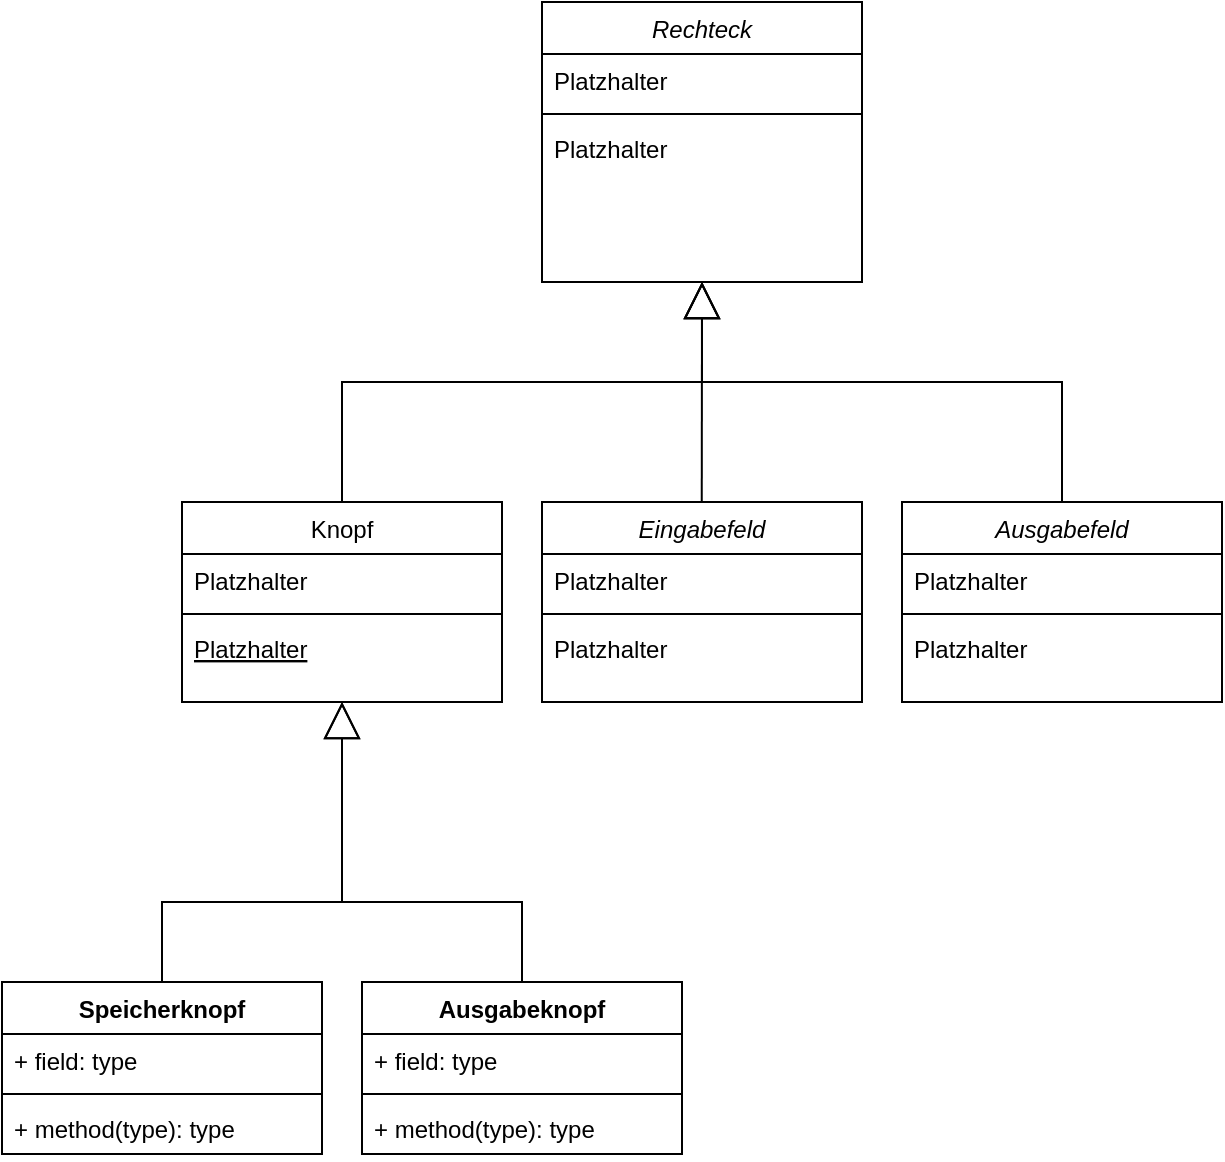 <mxfile version="23.0.2" type="device">
  <diagram id="C5RBs43oDa-KdzZeNtuy" name="Page-1">
    <mxGraphModel dx="853" dy="659" grid="1" gridSize="10" guides="1" tooltips="1" connect="1" arrows="1" fold="1" page="1" pageScale="1" pageWidth="827" pageHeight="1169" math="0" shadow="0">
      <root>
        <mxCell id="WIyWlLk6GJQsqaUBKTNV-0" />
        <mxCell id="WIyWlLk6GJQsqaUBKTNV-1" parent="WIyWlLk6GJQsqaUBKTNV-0" />
        <mxCell id="zkfFHV4jXpPFQw0GAbJ--0" value="Rechteck" style="swimlane;fontStyle=2;align=center;verticalAlign=top;childLayout=stackLayout;horizontal=1;startSize=26;horizontalStack=0;resizeParent=1;resizeLast=0;collapsible=1;marginBottom=0;rounded=0;shadow=0;strokeWidth=1;" parent="WIyWlLk6GJQsqaUBKTNV-1" vertex="1">
          <mxGeometry x="330" y="110" width="160" height="140" as="geometry">
            <mxRectangle x="230" y="140" width="160" height="26" as="alternateBounds" />
          </mxGeometry>
        </mxCell>
        <mxCell id="zkfFHV4jXpPFQw0GAbJ--1" value="Platzhalter" style="text;align=left;verticalAlign=top;spacingLeft=4;spacingRight=4;overflow=hidden;rotatable=0;points=[[0,0.5],[1,0.5]];portConstraint=eastwest;" parent="zkfFHV4jXpPFQw0GAbJ--0" vertex="1">
          <mxGeometry y="26" width="160" height="26" as="geometry" />
        </mxCell>
        <mxCell id="zkfFHV4jXpPFQw0GAbJ--4" value="" style="line;html=1;strokeWidth=1;align=left;verticalAlign=middle;spacingTop=-1;spacingLeft=3;spacingRight=3;rotatable=0;labelPosition=right;points=[];portConstraint=eastwest;" parent="zkfFHV4jXpPFQw0GAbJ--0" vertex="1">
          <mxGeometry y="52" width="160" height="8" as="geometry" />
        </mxCell>
        <mxCell id="zkfFHV4jXpPFQw0GAbJ--5" value="Platzhalter" style="text;align=left;verticalAlign=top;spacingLeft=4;spacingRight=4;overflow=hidden;rotatable=0;points=[[0,0.5],[1,0.5]];portConstraint=eastwest;" parent="zkfFHV4jXpPFQw0GAbJ--0" vertex="1">
          <mxGeometry y="60" width="160" height="26" as="geometry" />
        </mxCell>
        <mxCell id="zkfFHV4jXpPFQw0GAbJ--6" value="Knopf" style="swimlane;fontStyle=0;align=center;verticalAlign=top;childLayout=stackLayout;horizontal=1;startSize=26;horizontalStack=0;resizeParent=1;resizeLast=0;collapsible=1;marginBottom=0;rounded=0;shadow=0;strokeWidth=1;" parent="WIyWlLk6GJQsqaUBKTNV-1" vertex="1">
          <mxGeometry x="150" y="360" width="160" height="100" as="geometry">
            <mxRectangle x="130" y="380" width="160" height="26" as="alternateBounds" />
          </mxGeometry>
        </mxCell>
        <mxCell id="zkfFHV4jXpPFQw0GAbJ--7" value="Platzhalter" style="text;align=left;verticalAlign=top;spacingLeft=4;spacingRight=4;overflow=hidden;rotatable=0;points=[[0,0.5],[1,0.5]];portConstraint=eastwest;" parent="zkfFHV4jXpPFQw0GAbJ--6" vertex="1">
          <mxGeometry y="26" width="160" height="26" as="geometry" />
        </mxCell>
        <mxCell id="zkfFHV4jXpPFQw0GAbJ--9" value="" style="line;html=1;strokeWidth=1;align=left;verticalAlign=middle;spacingTop=-1;spacingLeft=3;spacingRight=3;rotatable=0;labelPosition=right;points=[];portConstraint=eastwest;" parent="zkfFHV4jXpPFQw0GAbJ--6" vertex="1">
          <mxGeometry y="52" width="160" height="8" as="geometry" />
        </mxCell>
        <mxCell id="zkfFHV4jXpPFQw0GAbJ--10" value="Platzhalter" style="text;align=left;verticalAlign=top;spacingLeft=4;spacingRight=4;overflow=hidden;rotatable=0;points=[[0,0.5],[1,0.5]];portConstraint=eastwest;fontStyle=4" parent="zkfFHV4jXpPFQw0GAbJ--6" vertex="1">
          <mxGeometry y="60" width="160" height="26" as="geometry" />
        </mxCell>
        <mxCell id="GLIvbTBm5AlRasLHkc7Y-0" value="&lt;div&gt;&lt;br&gt;&lt;/div&gt;" style="text;html=1;align=center;verticalAlign=middle;resizable=0;points=[];autosize=1;strokeColor=none;fillColor=none;" vertex="1" parent="WIyWlLk6GJQsqaUBKTNV-1">
          <mxGeometry x="400" y="408" width="20" height="30" as="geometry" />
        </mxCell>
        <mxCell id="GLIvbTBm5AlRasLHkc7Y-2" value="Eingabefeld" style="swimlane;fontStyle=2;align=center;verticalAlign=top;childLayout=stackLayout;horizontal=1;startSize=26;horizontalStack=0;resizeParent=1;resizeLast=0;collapsible=1;marginBottom=0;rounded=0;shadow=0;strokeWidth=1;" vertex="1" parent="WIyWlLk6GJQsqaUBKTNV-1">
          <mxGeometry x="330" y="360" width="160" height="100" as="geometry">
            <mxRectangle x="230" y="140" width="160" height="26" as="alternateBounds" />
          </mxGeometry>
        </mxCell>
        <mxCell id="GLIvbTBm5AlRasLHkc7Y-3" value="Platzhalter" style="text;align=left;verticalAlign=top;spacingLeft=4;spacingRight=4;overflow=hidden;rotatable=0;points=[[0,0.5],[1,0.5]];portConstraint=eastwest;" vertex="1" parent="GLIvbTBm5AlRasLHkc7Y-2">
          <mxGeometry y="26" width="160" height="26" as="geometry" />
        </mxCell>
        <mxCell id="GLIvbTBm5AlRasLHkc7Y-4" value="" style="line;html=1;strokeWidth=1;align=left;verticalAlign=middle;spacingTop=-1;spacingLeft=3;spacingRight=3;rotatable=0;labelPosition=right;points=[];portConstraint=eastwest;" vertex="1" parent="GLIvbTBm5AlRasLHkc7Y-2">
          <mxGeometry y="52" width="160" height="8" as="geometry" />
        </mxCell>
        <mxCell id="GLIvbTBm5AlRasLHkc7Y-5" value="Platzhalter" style="text;align=left;verticalAlign=top;spacingLeft=4;spacingRight=4;overflow=hidden;rotatable=0;points=[[0,0.5],[1,0.5]];portConstraint=eastwest;" vertex="1" parent="GLIvbTBm5AlRasLHkc7Y-2">
          <mxGeometry y="60" width="160" height="26" as="geometry" />
        </mxCell>
        <mxCell id="GLIvbTBm5AlRasLHkc7Y-6" value="Ausgabefeld" style="swimlane;fontStyle=2;align=center;verticalAlign=top;childLayout=stackLayout;horizontal=1;startSize=26;horizontalStack=0;resizeParent=1;resizeLast=0;collapsible=1;marginBottom=0;rounded=0;shadow=0;strokeWidth=1;" vertex="1" parent="WIyWlLk6GJQsqaUBKTNV-1">
          <mxGeometry x="510" y="360" width="160" height="100" as="geometry">
            <mxRectangle x="230" y="140" width="160" height="26" as="alternateBounds" />
          </mxGeometry>
        </mxCell>
        <mxCell id="GLIvbTBm5AlRasLHkc7Y-7" value="Platzhalter" style="text;align=left;verticalAlign=top;spacingLeft=4;spacingRight=4;overflow=hidden;rotatable=0;points=[[0,0.5],[1,0.5]];portConstraint=eastwest;" vertex="1" parent="GLIvbTBm5AlRasLHkc7Y-6">
          <mxGeometry y="26" width="160" height="26" as="geometry" />
        </mxCell>
        <mxCell id="GLIvbTBm5AlRasLHkc7Y-8" value="" style="line;html=1;strokeWidth=1;align=left;verticalAlign=middle;spacingTop=-1;spacingLeft=3;spacingRight=3;rotatable=0;labelPosition=right;points=[];portConstraint=eastwest;" vertex="1" parent="GLIvbTBm5AlRasLHkc7Y-6">
          <mxGeometry y="52" width="160" height="8" as="geometry" />
        </mxCell>
        <mxCell id="GLIvbTBm5AlRasLHkc7Y-9" value="Platzhalter" style="text;align=left;verticalAlign=top;spacingLeft=4;spacingRight=4;overflow=hidden;rotatable=0;points=[[0,0.5],[1,0.5]];portConstraint=eastwest;" vertex="1" parent="GLIvbTBm5AlRasLHkc7Y-6">
          <mxGeometry y="60" width="160" height="26" as="geometry" />
        </mxCell>
        <mxCell id="GLIvbTBm5AlRasLHkc7Y-24" value="" style="endArrow=block;endSize=16;endFill=0;html=1;rounded=0;exitX=0.5;exitY=0;exitDx=0;exitDy=0;" edge="1" parent="WIyWlLk6GJQsqaUBKTNV-1" source="GLIvbTBm5AlRasLHkc7Y-6">
          <mxGeometry width="160" relative="1" as="geometry">
            <mxPoint x="420" y="370" as="sourcePoint" />
            <mxPoint x="410" y="250" as="targetPoint" />
            <Array as="points">
              <mxPoint x="590" y="300" />
              <mxPoint x="410" y="300" />
            </Array>
          </mxGeometry>
        </mxCell>
        <mxCell id="GLIvbTBm5AlRasLHkc7Y-25" value="" style="endArrow=block;endSize=16;endFill=0;html=1;rounded=0;exitX=0.5;exitY=0;exitDx=0;exitDy=0;" edge="1" parent="WIyWlLk6GJQsqaUBKTNV-1" source="zkfFHV4jXpPFQw0GAbJ--6">
          <mxGeometry width="160" relative="1" as="geometry">
            <mxPoint x="600" y="370" as="sourcePoint" />
            <mxPoint x="410" y="250" as="targetPoint" />
            <Array as="points">
              <mxPoint x="230" y="300" />
              <mxPoint x="410" y="300" />
            </Array>
          </mxGeometry>
        </mxCell>
        <mxCell id="GLIvbTBm5AlRasLHkc7Y-26" value="" style="endArrow=block;endSize=16;endFill=0;html=1;rounded=0;exitX=0.5;exitY=0;exitDx=0;exitDy=0;" edge="1" parent="WIyWlLk6GJQsqaUBKTNV-1">
          <mxGeometry width="160" relative="1" as="geometry">
            <mxPoint x="409.88" y="360" as="sourcePoint" />
            <mxPoint x="410" y="250" as="targetPoint" />
          </mxGeometry>
        </mxCell>
        <mxCell id="GLIvbTBm5AlRasLHkc7Y-27" value="Speicherknopf" style="swimlane;fontStyle=1;align=center;verticalAlign=top;childLayout=stackLayout;horizontal=1;startSize=26;horizontalStack=0;resizeParent=1;resizeParentMax=0;resizeLast=0;collapsible=1;marginBottom=0;whiteSpace=wrap;html=1;" vertex="1" parent="WIyWlLk6GJQsqaUBKTNV-1">
          <mxGeometry x="60" y="600" width="160" height="86" as="geometry" />
        </mxCell>
        <mxCell id="GLIvbTBm5AlRasLHkc7Y-28" value="+ field: type" style="text;strokeColor=none;fillColor=none;align=left;verticalAlign=top;spacingLeft=4;spacingRight=4;overflow=hidden;rotatable=0;points=[[0,0.5],[1,0.5]];portConstraint=eastwest;whiteSpace=wrap;html=1;" vertex="1" parent="GLIvbTBm5AlRasLHkc7Y-27">
          <mxGeometry y="26" width="160" height="26" as="geometry" />
        </mxCell>
        <mxCell id="GLIvbTBm5AlRasLHkc7Y-29" value="" style="line;strokeWidth=1;fillColor=none;align=left;verticalAlign=middle;spacingTop=-1;spacingLeft=3;spacingRight=3;rotatable=0;labelPosition=right;points=[];portConstraint=eastwest;strokeColor=inherit;" vertex="1" parent="GLIvbTBm5AlRasLHkc7Y-27">
          <mxGeometry y="52" width="160" height="8" as="geometry" />
        </mxCell>
        <mxCell id="GLIvbTBm5AlRasLHkc7Y-30" value="+ method(type): type" style="text;strokeColor=none;fillColor=none;align=left;verticalAlign=top;spacingLeft=4;spacingRight=4;overflow=hidden;rotatable=0;points=[[0,0.5],[1,0.5]];portConstraint=eastwest;whiteSpace=wrap;html=1;" vertex="1" parent="GLIvbTBm5AlRasLHkc7Y-27">
          <mxGeometry y="60" width="160" height="26" as="geometry" />
        </mxCell>
        <mxCell id="GLIvbTBm5AlRasLHkc7Y-31" value="Ausgabeknopf" style="swimlane;fontStyle=1;align=center;verticalAlign=top;childLayout=stackLayout;horizontal=1;startSize=26;horizontalStack=0;resizeParent=1;resizeParentMax=0;resizeLast=0;collapsible=1;marginBottom=0;whiteSpace=wrap;html=1;" vertex="1" parent="WIyWlLk6GJQsqaUBKTNV-1">
          <mxGeometry x="240" y="600" width="160" height="86" as="geometry" />
        </mxCell>
        <mxCell id="GLIvbTBm5AlRasLHkc7Y-32" value="+ field: type" style="text;strokeColor=none;fillColor=none;align=left;verticalAlign=top;spacingLeft=4;spacingRight=4;overflow=hidden;rotatable=0;points=[[0,0.5],[1,0.5]];portConstraint=eastwest;whiteSpace=wrap;html=1;" vertex="1" parent="GLIvbTBm5AlRasLHkc7Y-31">
          <mxGeometry y="26" width="160" height="26" as="geometry" />
        </mxCell>
        <mxCell id="GLIvbTBm5AlRasLHkc7Y-33" value="" style="line;strokeWidth=1;fillColor=none;align=left;verticalAlign=middle;spacingTop=-1;spacingLeft=3;spacingRight=3;rotatable=0;labelPosition=right;points=[];portConstraint=eastwest;strokeColor=inherit;" vertex="1" parent="GLIvbTBm5AlRasLHkc7Y-31">
          <mxGeometry y="52" width="160" height="8" as="geometry" />
        </mxCell>
        <mxCell id="GLIvbTBm5AlRasLHkc7Y-34" value="+ method(type): type" style="text;strokeColor=none;fillColor=none;align=left;verticalAlign=top;spacingLeft=4;spacingRight=4;overflow=hidden;rotatable=0;points=[[0,0.5],[1,0.5]];portConstraint=eastwest;whiteSpace=wrap;html=1;" vertex="1" parent="GLIvbTBm5AlRasLHkc7Y-31">
          <mxGeometry y="60" width="160" height="26" as="geometry" />
        </mxCell>
        <mxCell id="GLIvbTBm5AlRasLHkc7Y-35" value="" style="endArrow=block;endSize=16;endFill=0;html=1;rounded=0;exitX=0.5;exitY=0;exitDx=0;exitDy=0;" edge="1" parent="WIyWlLk6GJQsqaUBKTNV-1" source="GLIvbTBm5AlRasLHkc7Y-27">
          <mxGeometry width="160" relative="1" as="geometry">
            <mxPoint x="50" y="570" as="sourcePoint" />
            <mxPoint x="230" y="460" as="targetPoint" />
            <Array as="points">
              <mxPoint x="140" y="560" />
              <mxPoint x="230" y="560" />
            </Array>
          </mxGeometry>
        </mxCell>
        <mxCell id="GLIvbTBm5AlRasLHkc7Y-36" value="" style="endArrow=block;endSize=16;endFill=0;html=1;rounded=0;exitX=0.5;exitY=0;exitDx=0;exitDy=0;" edge="1" parent="WIyWlLk6GJQsqaUBKTNV-1" source="GLIvbTBm5AlRasLHkc7Y-31">
          <mxGeometry width="160" relative="1" as="geometry">
            <mxPoint x="150" y="610" as="sourcePoint" />
            <mxPoint x="230" y="460" as="targetPoint" />
            <Array as="points">
              <mxPoint x="320" y="560" />
              <mxPoint x="230" y="560" />
            </Array>
          </mxGeometry>
        </mxCell>
      </root>
    </mxGraphModel>
  </diagram>
</mxfile>
